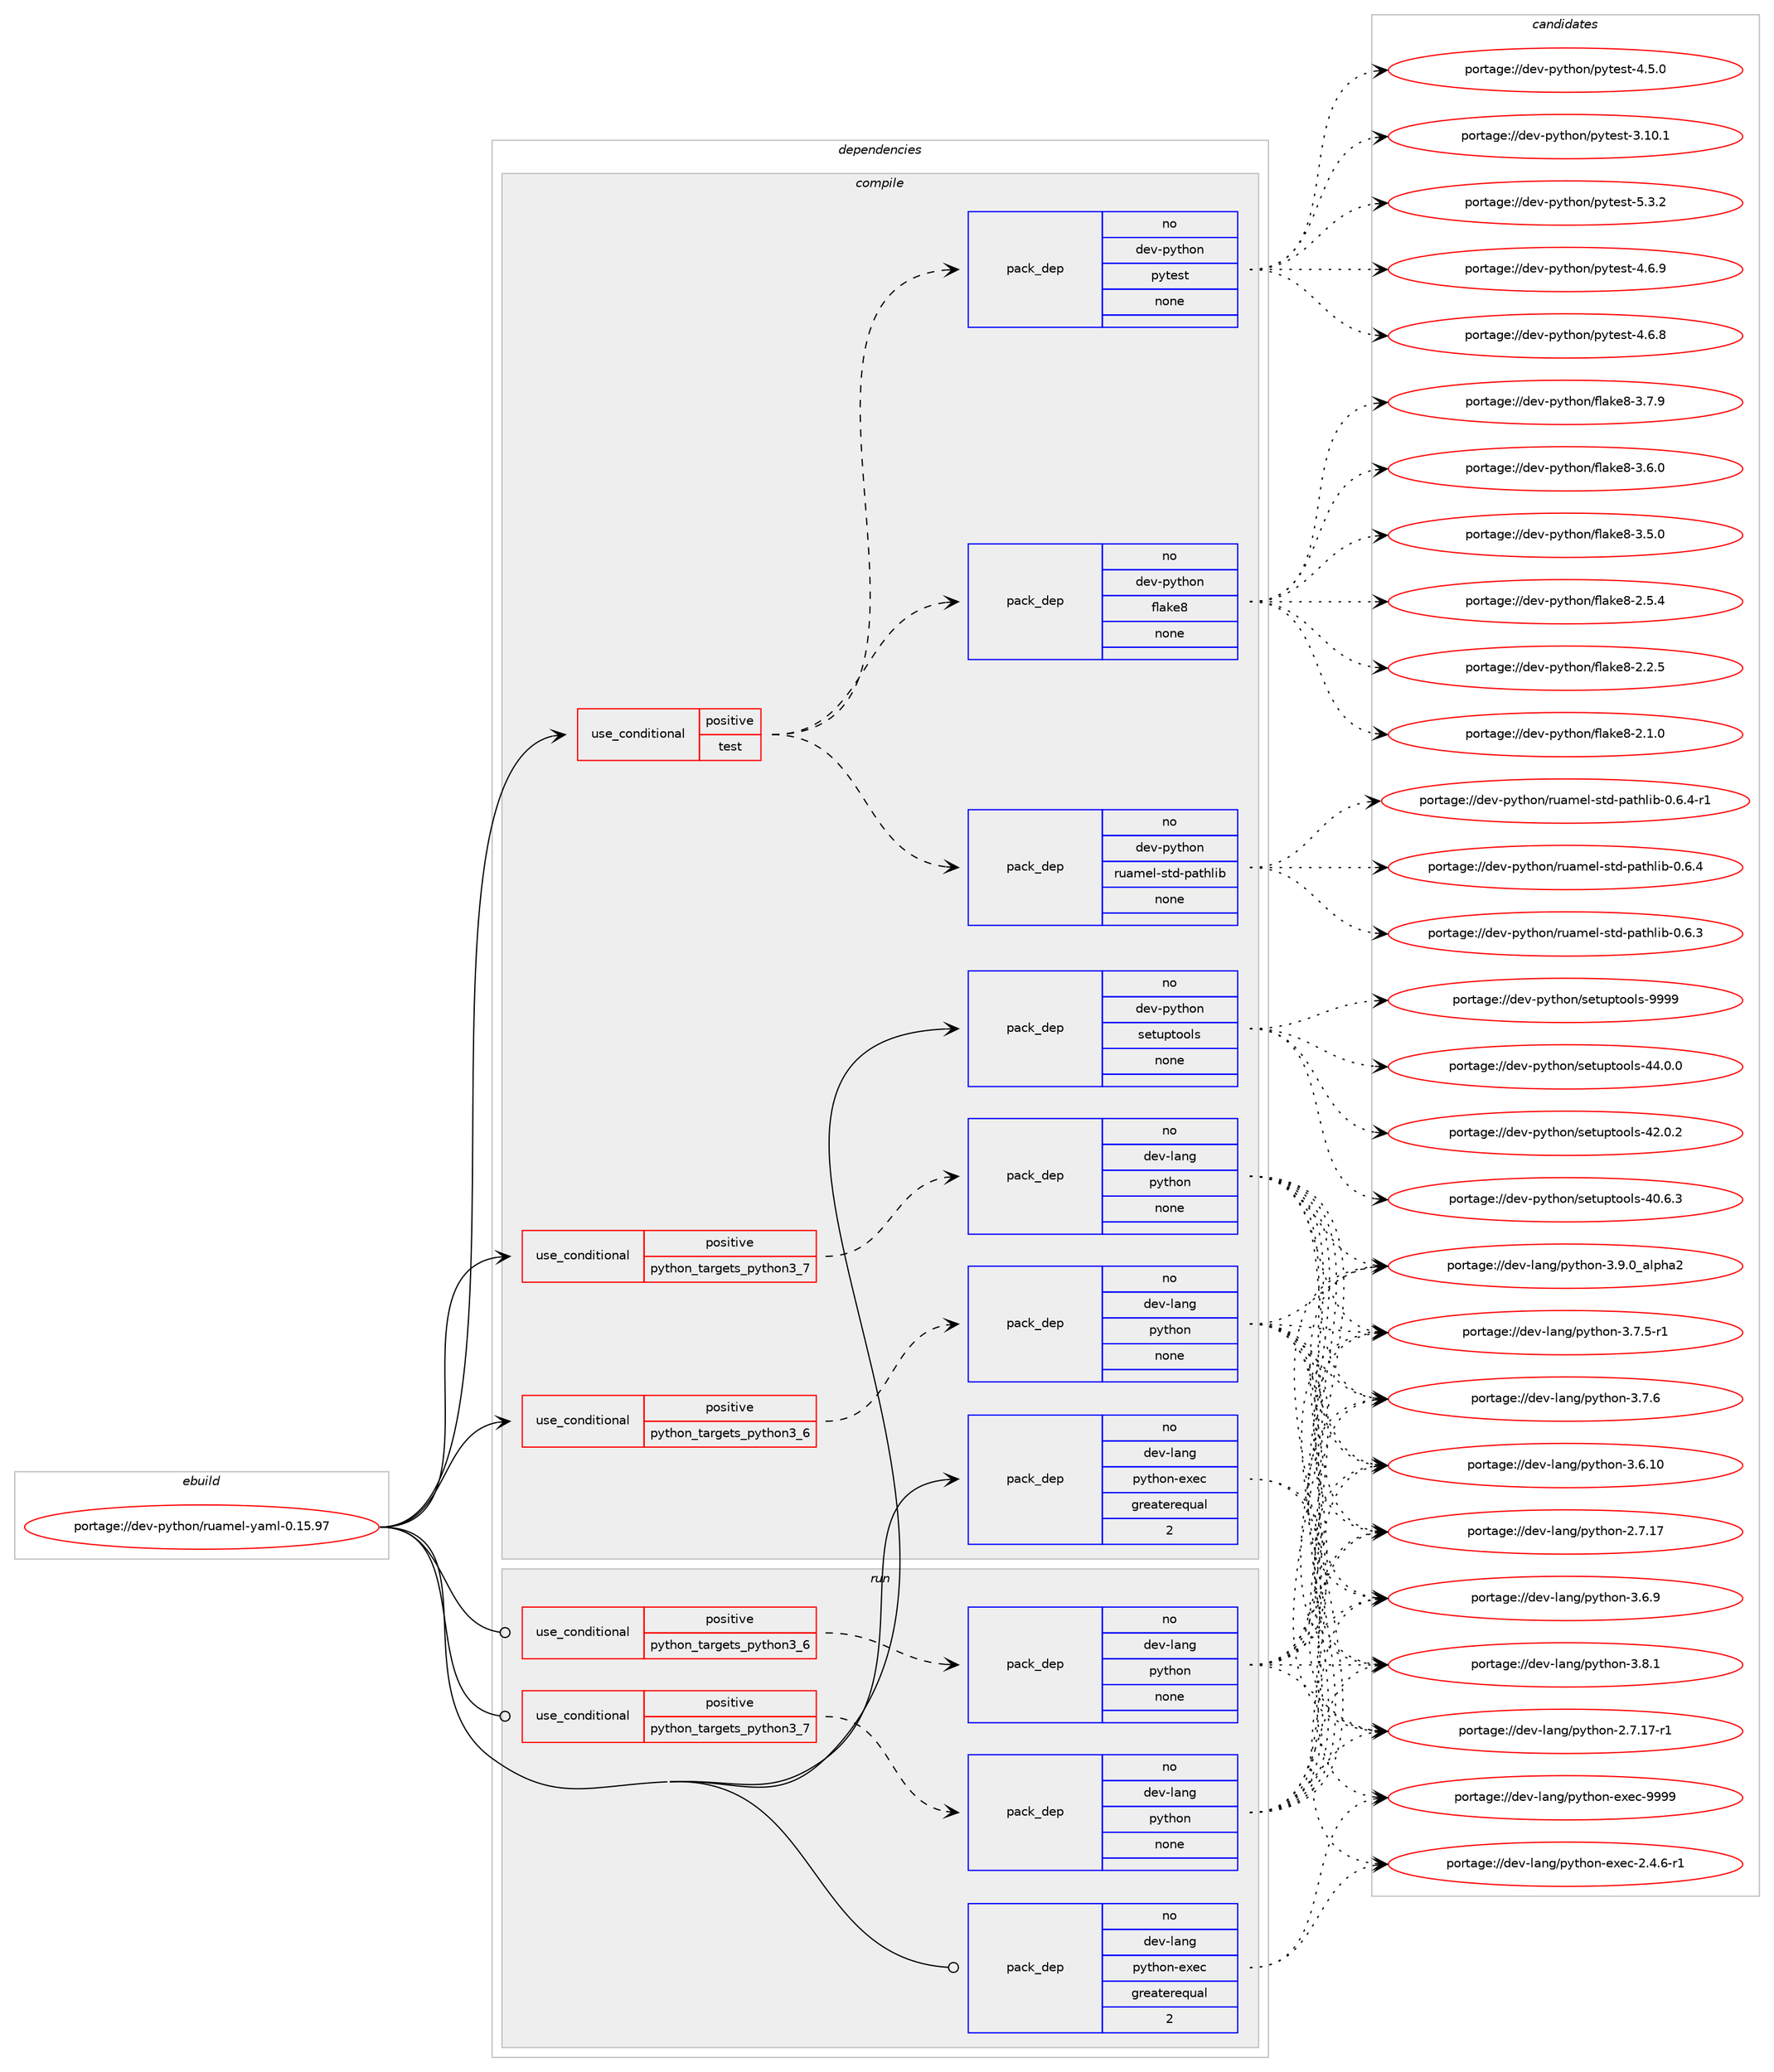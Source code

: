 digraph prolog {

# *************
# Graph options
# *************

newrank=true;
concentrate=true;
compound=true;
graph [rankdir=LR,fontname=Helvetica,fontsize=10,ranksep=1.5];#, ranksep=2.5, nodesep=0.2];
edge  [arrowhead=vee];
node  [fontname=Helvetica,fontsize=10];

# **********
# The ebuild
# **********

subgraph cluster_leftcol {
color=gray;
label=<<i>ebuild</i>>;
id [label="portage://dev-python/ruamel-yaml-0.15.97", color=red, width=4, href="../dev-python/ruamel-yaml-0.15.97.svg"];
}

# ****************
# The dependencies
# ****************

subgraph cluster_midcol {
color=gray;
label=<<i>dependencies</i>>;
subgraph cluster_compile {
fillcolor="#eeeeee";
style=filled;
label=<<i>compile</i>>;
subgraph cond106364 {
dependency426991 [label=<<TABLE BORDER="0" CELLBORDER="1" CELLSPACING="0" CELLPADDING="4"><TR><TD ROWSPAN="3" CELLPADDING="10">use_conditional</TD></TR><TR><TD>positive</TD></TR><TR><TD>python_targets_python3_6</TD></TR></TABLE>>, shape=none, color=red];
subgraph pack315729 {
dependency426992 [label=<<TABLE BORDER="0" CELLBORDER="1" CELLSPACING="0" CELLPADDING="4" WIDTH="220"><TR><TD ROWSPAN="6" CELLPADDING="30">pack_dep</TD></TR><TR><TD WIDTH="110">no</TD></TR><TR><TD>dev-lang</TD></TR><TR><TD>python</TD></TR><TR><TD>none</TD></TR><TR><TD></TD></TR></TABLE>>, shape=none, color=blue];
}
dependency426991:e -> dependency426992:w [weight=20,style="dashed",arrowhead="vee"];
}
id:e -> dependency426991:w [weight=20,style="solid",arrowhead="vee"];
subgraph cond106365 {
dependency426993 [label=<<TABLE BORDER="0" CELLBORDER="1" CELLSPACING="0" CELLPADDING="4"><TR><TD ROWSPAN="3" CELLPADDING="10">use_conditional</TD></TR><TR><TD>positive</TD></TR><TR><TD>python_targets_python3_7</TD></TR></TABLE>>, shape=none, color=red];
subgraph pack315730 {
dependency426994 [label=<<TABLE BORDER="0" CELLBORDER="1" CELLSPACING="0" CELLPADDING="4" WIDTH="220"><TR><TD ROWSPAN="6" CELLPADDING="30">pack_dep</TD></TR><TR><TD WIDTH="110">no</TD></TR><TR><TD>dev-lang</TD></TR><TR><TD>python</TD></TR><TR><TD>none</TD></TR><TR><TD></TD></TR></TABLE>>, shape=none, color=blue];
}
dependency426993:e -> dependency426994:w [weight=20,style="dashed",arrowhead="vee"];
}
id:e -> dependency426993:w [weight=20,style="solid",arrowhead="vee"];
subgraph cond106366 {
dependency426995 [label=<<TABLE BORDER="0" CELLBORDER="1" CELLSPACING="0" CELLPADDING="4"><TR><TD ROWSPAN="3" CELLPADDING="10">use_conditional</TD></TR><TR><TD>positive</TD></TR><TR><TD>test</TD></TR></TABLE>>, shape=none, color=red];
subgraph pack315731 {
dependency426996 [label=<<TABLE BORDER="0" CELLBORDER="1" CELLSPACING="0" CELLPADDING="4" WIDTH="220"><TR><TD ROWSPAN="6" CELLPADDING="30">pack_dep</TD></TR><TR><TD WIDTH="110">no</TD></TR><TR><TD>dev-python</TD></TR><TR><TD>flake8</TD></TR><TR><TD>none</TD></TR><TR><TD></TD></TR></TABLE>>, shape=none, color=blue];
}
dependency426995:e -> dependency426996:w [weight=20,style="dashed",arrowhead="vee"];
subgraph pack315732 {
dependency426997 [label=<<TABLE BORDER="0" CELLBORDER="1" CELLSPACING="0" CELLPADDING="4" WIDTH="220"><TR><TD ROWSPAN="6" CELLPADDING="30">pack_dep</TD></TR><TR><TD WIDTH="110">no</TD></TR><TR><TD>dev-python</TD></TR><TR><TD>pytest</TD></TR><TR><TD>none</TD></TR><TR><TD></TD></TR></TABLE>>, shape=none, color=blue];
}
dependency426995:e -> dependency426997:w [weight=20,style="dashed",arrowhead="vee"];
subgraph pack315733 {
dependency426998 [label=<<TABLE BORDER="0" CELLBORDER="1" CELLSPACING="0" CELLPADDING="4" WIDTH="220"><TR><TD ROWSPAN="6" CELLPADDING="30">pack_dep</TD></TR><TR><TD WIDTH="110">no</TD></TR><TR><TD>dev-python</TD></TR><TR><TD>ruamel-std-pathlib</TD></TR><TR><TD>none</TD></TR><TR><TD></TD></TR></TABLE>>, shape=none, color=blue];
}
dependency426995:e -> dependency426998:w [weight=20,style="dashed",arrowhead="vee"];
}
id:e -> dependency426995:w [weight=20,style="solid",arrowhead="vee"];
subgraph pack315734 {
dependency426999 [label=<<TABLE BORDER="0" CELLBORDER="1" CELLSPACING="0" CELLPADDING="4" WIDTH="220"><TR><TD ROWSPAN="6" CELLPADDING="30">pack_dep</TD></TR><TR><TD WIDTH="110">no</TD></TR><TR><TD>dev-lang</TD></TR><TR><TD>python-exec</TD></TR><TR><TD>greaterequal</TD></TR><TR><TD>2</TD></TR></TABLE>>, shape=none, color=blue];
}
id:e -> dependency426999:w [weight=20,style="solid",arrowhead="vee"];
subgraph pack315735 {
dependency427000 [label=<<TABLE BORDER="0" CELLBORDER="1" CELLSPACING="0" CELLPADDING="4" WIDTH="220"><TR><TD ROWSPAN="6" CELLPADDING="30">pack_dep</TD></TR><TR><TD WIDTH="110">no</TD></TR><TR><TD>dev-python</TD></TR><TR><TD>setuptools</TD></TR><TR><TD>none</TD></TR><TR><TD></TD></TR></TABLE>>, shape=none, color=blue];
}
id:e -> dependency427000:w [weight=20,style="solid",arrowhead="vee"];
}
subgraph cluster_compileandrun {
fillcolor="#eeeeee";
style=filled;
label=<<i>compile and run</i>>;
}
subgraph cluster_run {
fillcolor="#eeeeee";
style=filled;
label=<<i>run</i>>;
subgraph cond106367 {
dependency427001 [label=<<TABLE BORDER="0" CELLBORDER="1" CELLSPACING="0" CELLPADDING="4"><TR><TD ROWSPAN="3" CELLPADDING="10">use_conditional</TD></TR><TR><TD>positive</TD></TR><TR><TD>python_targets_python3_6</TD></TR></TABLE>>, shape=none, color=red];
subgraph pack315736 {
dependency427002 [label=<<TABLE BORDER="0" CELLBORDER="1" CELLSPACING="0" CELLPADDING="4" WIDTH="220"><TR><TD ROWSPAN="6" CELLPADDING="30">pack_dep</TD></TR><TR><TD WIDTH="110">no</TD></TR><TR><TD>dev-lang</TD></TR><TR><TD>python</TD></TR><TR><TD>none</TD></TR><TR><TD></TD></TR></TABLE>>, shape=none, color=blue];
}
dependency427001:e -> dependency427002:w [weight=20,style="dashed",arrowhead="vee"];
}
id:e -> dependency427001:w [weight=20,style="solid",arrowhead="odot"];
subgraph cond106368 {
dependency427003 [label=<<TABLE BORDER="0" CELLBORDER="1" CELLSPACING="0" CELLPADDING="4"><TR><TD ROWSPAN="3" CELLPADDING="10">use_conditional</TD></TR><TR><TD>positive</TD></TR><TR><TD>python_targets_python3_7</TD></TR></TABLE>>, shape=none, color=red];
subgraph pack315737 {
dependency427004 [label=<<TABLE BORDER="0" CELLBORDER="1" CELLSPACING="0" CELLPADDING="4" WIDTH="220"><TR><TD ROWSPAN="6" CELLPADDING="30">pack_dep</TD></TR><TR><TD WIDTH="110">no</TD></TR><TR><TD>dev-lang</TD></TR><TR><TD>python</TD></TR><TR><TD>none</TD></TR><TR><TD></TD></TR></TABLE>>, shape=none, color=blue];
}
dependency427003:e -> dependency427004:w [weight=20,style="dashed",arrowhead="vee"];
}
id:e -> dependency427003:w [weight=20,style="solid",arrowhead="odot"];
subgraph pack315738 {
dependency427005 [label=<<TABLE BORDER="0" CELLBORDER="1" CELLSPACING="0" CELLPADDING="4" WIDTH="220"><TR><TD ROWSPAN="6" CELLPADDING="30">pack_dep</TD></TR><TR><TD WIDTH="110">no</TD></TR><TR><TD>dev-lang</TD></TR><TR><TD>python-exec</TD></TR><TR><TD>greaterequal</TD></TR><TR><TD>2</TD></TR></TABLE>>, shape=none, color=blue];
}
id:e -> dependency427005:w [weight=20,style="solid",arrowhead="odot"];
}
}

# **************
# The candidates
# **************

subgraph cluster_choices {
rank=same;
color=gray;
label=<<i>candidates</i>>;

subgraph choice315729 {
color=black;
nodesep=1;
choice10010111845108971101034711212111610411111045514657464895971081121049750 [label="portage://dev-lang/python-3.9.0_alpha2", color=red, width=4,href="../dev-lang/python-3.9.0_alpha2.svg"];
choice100101118451089711010347112121116104111110455146564649 [label="portage://dev-lang/python-3.8.1", color=red, width=4,href="../dev-lang/python-3.8.1.svg"];
choice100101118451089711010347112121116104111110455146554654 [label="portage://dev-lang/python-3.7.6", color=red, width=4,href="../dev-lang/python-3.7.6.svg"];
choice1001011184510897110103471121211161041111104551465546534511449 [label="portage://dev-lang/python-3.7.5-r1", color=red, width=4,href="../dev-lang/python-3.7.5-r1.svg"];
choice100101118451089711010347112121116104111110455146544657 [label="portage://dev-lang/python-3.6.9", color=red, width=4,href="../dev-lang/python-3.6.9.svg"];
choice10010111845108971101034711212111610411111045514654464948 [label="portage://dev-lang/python-3.6.10", color=red, width=4,href="../dev-lang/python-3.6.10.svg"];
choice100101118451089711010347112121116104111110455046554649554511449 [label="portage://dev-lang/python-2.7.17-r1", color=red, width=4,href="../dev-lang/python-2.7.17-r1.svg"];
choice10010111845108971101034711212111610411111045504655464955 [label="portage://dev-lang/python-2.7.17", color=red, width=4,href="../dev-lang/python-2.7.17.svg"];
dependency426992:e -> choice10010111845108971101034711212111610411111045514657464895971081121049750:w [style=dotted,weight="100"];
dependency426992:e -> choice100101118451089711010347112121116104111110455146564649:w [style=dotted,weight="100"];
dependency426992:e -> choice100101118451089711010347112121116104111110455146554654:w [style=dotted,weight="100"];
dependency426992:e -> choice1001011184510897110103471121211161041111104551465546534511449:w [style=dotted,weight="100"];
dependency426992:e -> choice100101118451089711010347112121116104111110455146544657:w [style=dotted,weight="100"];
dependency426992:e -> choice10010111845108971101034711212111610411111045514654464948:w [style=dotted,weight="100"];
dependency426992:e -> choice100101118451089711010347112121116104111110455046554649554511449:w [style=dotted,weight="100"];
dependency426992:e -> choice10010111845108971101034711212111610411111045504655464955:w [style=dotted,weight="100"];
}
subgraph choice315730 {
color=black;
nodesep=1;
choice10010111845108971101034711212111610411111045514657464895971081121049750 [label="portage://dev-lang/python-3.9.0_alpha2", color=red, width=4,href="../dev-lang/python-3.9.0_alpha2.svg"];
choice100101118451089711010347112121116104111110455146564649 [label="portage://dev-lang/python-3.8.1", color=red, width=4,href="../dev-lang/python-3.8.1.svg"];
choice100101118451089711010347112121116104111110455146554654 [label="portage://dev-lang/python-3.7.6", color=red, width=4,href="../dev-lang/python-3.7.6.svg"];
choice1001011184510897110103471121211161041111104551465546534511449 [label="portage://dev-lang/python-3.7.5-r1", color=red, width=4,href="../dev-lang/python-3.7.5-r1.svg"];
choice100101118451089711010347112121116104111110455146544657 [label="portage://dev-lang/python-3.6.9", color=red, width=4,href="../dev-lang/python-3.6.9.svg"];
choice10010111845108971101034711212111610411111045514654464948 [label="portage://dev-lang/python-3.6.10", color=red, width=4,href="../dev-lang/python-3.6.10.svg"];
choice100101118451089711010347112121116104111110455046554649554511449 [label="portage://dev-lang/python-2.7.17-r1", color=red, width=4,href="../dev-lang/python-2.7.17-r1.svg"];
choice10010111845108971101034711212111610411111045504655464955 [label="portage://dev-lang/python-2.7.17", color=red, width=4,href="../dev-lang/python-2.7.17.svg"];
dependency426994:e -> choice10010111845108971101034711212111610411111045514657464895971081121049750:w [style=dotted,weight="100"];
dependency426994:e -> choice100101118451089711010347112121116104111110455146564649:w [style=dotted,weight="100"];
dependency426994:e -> choice100101118451089711010347112121116104111110455146554654:w [style=dotted,weight="100"];
dependency426994:e -> choice1001011184510897110103471121211161041111104551465546534511449:w [style=dotted,weight="100"];
dependency426994:e -> choice100101118451089711010347112121116104111110455146544657:w [style=dotted,weight="100"];
dependency426994:e -> choice10010111845108971101034711212111610411111045514654464948:w [style=dotted,weight="100"];
dependency426994:e -> choice100101118451089711010347112121116104111110455046554649554511449:w [style=dotted,weight="100"];
dependency426994:e -> choice10010111845108971101034711212111610411111045504655464955:w [style=dotted,weight="100"];
}
subgraph choice315731 {
color=black;
nodesep=1;
choice10010111845112121116104111110471021089710710156455146554657 [label="portage://dev-python/flake8-3.7.9", color=red, width=4,href="../dev-python/flake8-3.7.9.svg"];
choice10010111845112121116104111110471021089710710156455146544648 [label="portage://dev-python/flake8-3.6.0", color=red, width=4,href="../dev-python/flake8-3.6.0.svg"];
choice10010111845112121116104111110471021089710710156455146534648 [label="portage://dev-python/flake8-3.5.0", color=red, width=4,href="../dev-python/flake8-3.5.0.svg"];
choice10010111845112121116104111110471021089710710156455046534652 [label="portage://dev-python/flake8-2.5.4", color=red, width=4,href="../dev-python/flake8-2.5.4.svg"];
choice10010111845112121116104111110471021089710710156455046504653 [label="portage://dev-python/flake8-2.2.5", color=red, width=4,href="../dev-python/flake8-2.2.5.svg"];
choice10010111845112121116104111110471021089710710156455046494648 [label="portage://dev-python/flake8-2.1.0", color=red, width=4,href="../dev-python/flake8-2.1.0.svg"];
dependency426996:e -> choice10010111845112121116104111110471021089710710156455146554657:w [style=dotted,weight="100"];
dependency426996:e -> choice10010111845112121116104111110471021089710710156455146544648:w [style=dotted,weight="100"];
dependency426996:e -> choice10010111845112121116104111110471021089710710156455146534648:w [style=dotted,weight="100"];
dependency426996:e -> choice10010111845112121116104111110471021089710710156455046534652:w [style=dotted,weight="100"];
dependency426996:e -> choice10010111845112121116104111110471021089710710156455046504653:w [style=dotted,weight="100"];
dependency426996:e -> choice10010111845112121116104111110471021089710710156455046494648:w [style=dotted,weight="100"];
}
subgraph choice315732 {
color=black;
nodesep=1;
choice1001011184511212111610411111047112121116101115116455346514650 [label="portage://dev-python/pytest-5.3.2", color=red, width=4,href="../dev-python/pytest-5.3.2.svg"];
choice1001011184511212111610411111047112121116101115116455246544657 [label="portage://dev-python/pytest-4.6.9", color=red, width=4,href="../dev-python/pytest-4.6.9.svg"];
choice1001011184511212111610411111047112121116101115116455246544656 [label="portage://dev-python/pytest-4.6.8", color=red, width=4,href="../dev-python/pytest-4.6.8.svg"];
choice1001011184511212111610411111047112121116101115116455246534648 [label="portage://dev-python/pytest-4.5.0", color=red, width=4,href="../dev-python/pytest-4.5.0.svg"];
choice100101118451121211161041111104711212111610111511645514649484649 [label="portage://dev-python/pytest-3.10.1", color=red, width=4,href="../dev-python/pytest-3.10.1.svg"];
dependency426997:e -> choice1001011184511212111610411111047112121116101115116455346514650:w [style=dotted,weight="100"];
dependency426997:e -> choice1001011184511212111610411111047112121116101115116455246544657:w [style=dotted,weight="100"];
dependency426997:e -> choice1001011184511212111610411111047112121116101115116455246544656:w [style=dotted,weight="100"];
dependency426997:e -> choice1001011184511212111610411111047112121116101115116455246534648:w [style=dotted,weight="100"];
dependency426997:e -> choice100101118451121211161041111104711212111610111511645514649484649:w [style=dotted,weight="100"];
}
subgraph choice315733 {
color=black;
nodesep=1;
choice100101118451121211161041111104711411797109101108451151161004511297116104108105984548465446524511449 [label="portage://dev-python/ruamel-std-pathlib-0.6.4-r1", color=red, width=4,href="../dev-python/ruamel-std-pathlib-0.6.4-r1.svg"];
choice10010111845112121116104111110471141179710910110845115116100451129711610410810598454846544652 [label="portage://dev-python/ruamel-std-pathlib-0.6.4", color=red, width=4,href="../dev-python/ruamel-std-pathlib-0.6.4.svg"];
choice10010111845112121116104111110471141179710910110845115116100451129711610410810598454846544651 [label="portage://dev-python/ruamel-std-pathlib-0.6.3", color=red, width=4,href="../dev-python/ruamel-std-pathlib-0.6.3.svg"];
dependency426998:e -> choice100101118451121211161041111104711411797109101108451151161004511297116104108105984548465446524511449:w [style=dotted,weight="100"];
dependency426998:e -> choice10010111845112121116104111110471141179710910110845115116100451129711610410810598454846544652:w [style=dotted,weight="100"];
dependency426998:e -> choice10010111845112121116104111110471141179710910110845115116100451129711610410810598454846544651:w [style=dotted,weight="100"];
}
subgraph choice315734 {
color=black;
nodesep=1;
choice10010111845108971101034711212111610411111045101120101994557575757 [label="portage://dev-lang/python-exec-9999", color=red, width=4,href="../dev-lang/python-exec-9999.svg"];
choice10010111845108971101034711212111610411111045101120101994550465246544511449 [label="portage://dev-lang/python-exec-2.4.6-r1", color=red, width=4,href="../dev-lang/python-exec-2.4.6-r1.svg"];
dependency426999:e -> choice10010111845108971101034711212111610411111045101120101994557575757:w [style=dotted,weight="100"];
dependency426999:e -> choice10010111845108971101034711212111610411111045101120101994550465246544511449:w [style=dotted,weight="100"];
}
subgraph choice315735 {
color=black;
nodesep=1;
choice10010111845112121116104111110471151011161171121161111111081154557575757 [label="portage://dev-python/setuptools-9999", color=red, width=4,href="../dev-python/setuptools-9999.svg"];
choice100101118451121211161041111104711510111611711211611111110811545525246484648 [label="portage://dev-python/setuptools-44.0.0", color=red, width=4,href="../dev-python/setuptools-44.0.0.svg"];
choice100101118451121211161041111104711510111611711211611111110811545525046484650 [label="portage://dev-python/setuptools-42.0.2", color=red, width=4,href="../dev-python/setuptools-42.0.2.svg"];
choice100101118451121211161041111104711510111611711211611111110811545524846544651 [label="portage://dev-python/setuptools-40.6.3", color=red, width=4,href="../dev-python/setuptools-40.6.3.svg"];
dependency427000:e -> choice10010111845112121116104111110471151011161171121161111111081154557575757:w [style=dotted,weight="100"];
dependency427000:e -> choice100101118451121211161041111104711510111611711211611111110811545525246484648:w [style=dotted,weight="100"];
dependency427000:e -> choice100101118451121211161041111104711510111611711211611111110811545525046484650:w [style=dotted,weight="100"];
dependency427000:e -> choice100101118451121211161041111104711510111611711211611111110811545524846544651:w [style=dotted,weight="100"];
}
subgraph choice315736 {
color=black;
nodesep=1;
choice10010111845108971101034711212111610411111045514657464895971081121049750 [label="portage://dev-lang/python-3.9.0_alpha2", color=red, width=4,href="../dev-lang/python-3.9.0_alpha2.svg"];
choice100101118451089711010347112121116104111110455146564649 [label="portage://dev-lang/python-3.8.1", color=red, width=4,href="../dev-lang/python-3.8.1.svg"];
choice100101118451089711010347112121116104111110455146554654 [label="portage://dev-lang/python-3.7.6", color=red, width=4,href="../dev-lang/python-3.7.6.svg"];
choice1001011184510897110103471121211161041111104551465546534511449 [label="portage://dev-lang/python-3.7.5-r1", color=red, width=4,href="../dev-lang/python-3.7.5-r1.svg"];
choice100101118451089711010347112121116104111110455146544657 [label="portage://dev-lang/python-3.6.9", color=red, width=4,href="../dev-lang/python-3.6.9.svg"];
choice10010111845108971101034711212111610411111045514654464948 [label="portage://dev-lang/python-3.6.10", color=red, width=4,href="../dev-lang/python-3.6.10.svg"];
choice100101118451089711010347112121116104111110455046554649554511449 [label="portage://dev-lang/python-2.7.17-r1", color=red, width=4,href="../dev-lang/python-2.7.17-r1.svg"];
choice10010111845108971101034711212111610411111045504655464955 [label="portage://dev-lang/python-2.7.17", color=red, width=4,href="../dev-lang/python-2.7.17.svg"];
dependency427002:e -> choice10010111845108971101034711212111610411111045514657464895971081121049750:w [style=dotted,weight="100"];
dependency427002:e -> choice100101118451089711010347112121116104111110455146564649:w [style=dotted,weight="100"];
dependency427002:e -> choice100101118451089711010347112121116104111110455146554654:w [style=dotted,weight="100"];
dependency427002:e -> choice1001011184510897110103471121211161041111104551465546534511449:w [style=dotted,weight="100"];
dependency427002:e -> choice100101118451089711010347112121116104111110455146544657:w [style=dotted,weight="100"];
dependency427002:e -> choice10010111845108971101034711212111610411111045514654464948:w [style=dotted,weight="100"];
dependency427002:e -> choice100101118451089711010347112121116104111110455046554649554511449:w [style=dotted,weight="100"];
dependency427002:e -> choice10010111845108971101034711212111610411111045504655464955:w [style=dotted,weight="100"];
}
subgraph choice315737 {
color=black;
nodesep=1;
choice10010111845108971101034711212111610411111045514657464895971081121049750 [label="portage://dev-lang/python-3.9.0_alpha2", color=red, width=4,href="../dev-lang/python-3.9.0_alpha2.svg"];
choice100101118451089711010347112121116104111110455146564649 [label="portage://dev-lang/python-3.8.1", color=red, width=4,href="../dev-lang/python-3.8.1.svg"];
choice100101118451089711010347112121116104111110455146554654 [label="portage://dev-lang/python-3.7.6", color=red, width=4,href="../dev-lang/python-3.7.6.svg"];
choice1001011184510897110103471121211161041111104551465546534511449 [label="portage://dev-lang/python-3.7.5-r1", color=red, width=4,href="../dev-lang/python-3.7.5-r1.svg"];
choice100101118451089711010347112121116104111110455146544657 [label="portage://dev-lang/python-3.6.9", color=red, width=4,href="../dev-lang/python-3.6.9.svg"];
choice10010111845108971101034711212111610411111045514654464948 [label="portage://dev-lang/python-3.6.10", color=red, width=4,href="../dev-lang/python-3.6.10.svg"];
choice100101118451089711010347112121116104111110455046554649554511449 [label="portage://dev-lang/python-2.7.17-r1", color=red, width=4,href="../dev-lang/python-2.7.17-r1.svg"];
choice10010111845108971101034711212111610411111045504655464955 [label="portage://dev-lang/python-2.7.17", color=red, width=4,href="../dev-lang/python-2.7.17.svg"];
dependency427004:e -> choice10010111845108971101034711212111610411111045514657464895971081121049750:w [style=dotted,weight="100"];
dependency427004:e -> choice100101118451089711010347112121116104111110455146564649:w [style=dotted,weight="100"];
dependency427004:e -> choice100101118451089711010347112121116104111110455146554654:w [style=dotted,weight="100"];
dependency427004:e -> choice1001011184510897110103471121211161041111104551465546534511449:w [style=dotted,weight="100"];
dependency427004:e -> choice100101118451089711010347112121116104111110455146544657:w [style=dotted,weight="100"];
dependency427004:e -> choice10010111845108971101034711212111610411111045514654464948:w [style=dotted,weight="100"];
dependency427004:e -> choice100101118451089711010347112121116104111110455046554649554511449:w [style=dotted,weight="100"];
dependency427004:e -> choice10010111845108971101034711212111610411111045504655464955:w [style=dotted,weight="100"];
}
subgraph choice315738 {
color=black;
nodesep=1;
choice10010111845108971101034711212111610411111045101120101994557575757 [label="portage://dev-lang/python-exec-9999", color=red, width=4,href="../dev-lang/python-exec-9999.svg"];
choice10010111845108971101034711212111610411111045101120101994550465246544511449 [label="portage://dev-lang/python-exec-2.4.6-r1", color=red, width=4,href="../dev-lang/python-exec-2.4.6-r1.svg"];
dependency427005:e -> choice10010111845108971101034711212111610411111045101120101994557575757:w [style=dotted,weight="100"];
dependency427005:e -> choice10010111845108971101034711212111610411111045101120101994550465246544511449:w [style=dotted,weight="100"];
}
}

}
